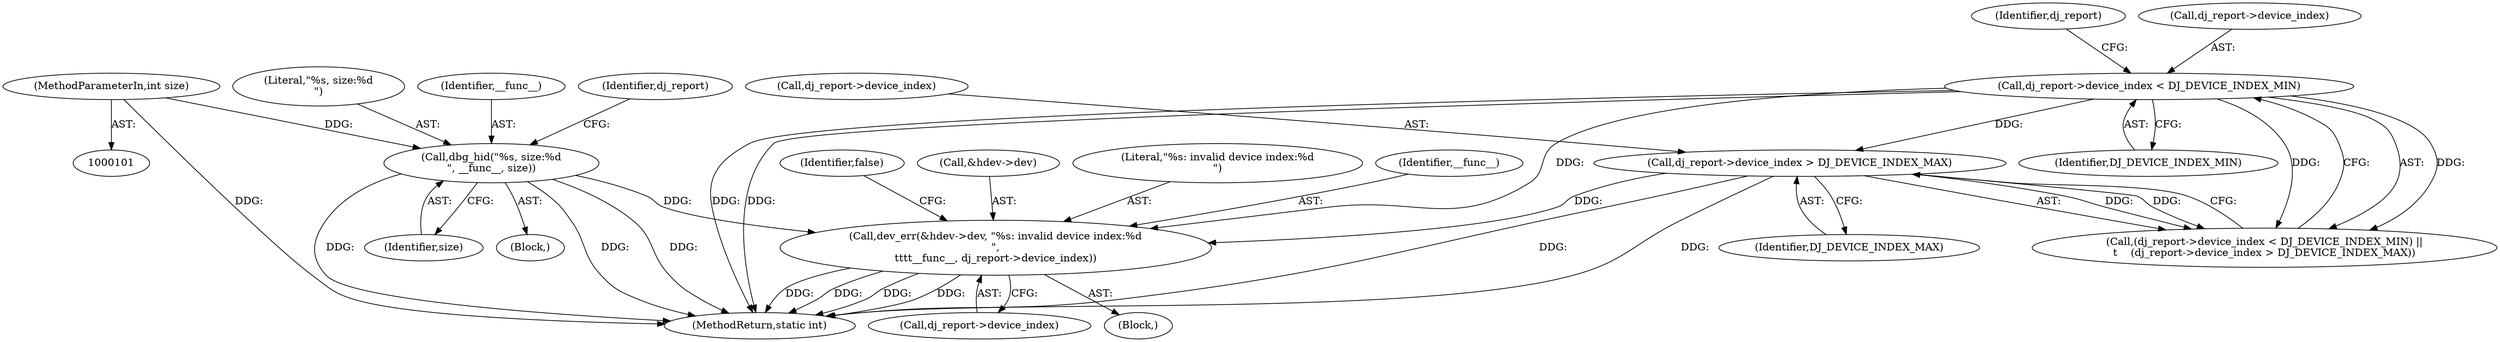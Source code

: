 digraph "0_linux_ad3e14d7c5268c2e24477c6ef54bbdf88add5d36@pointer" {
"1000140" [label="(Call,dev_err(&hdev->dev, \"%s: invalid device index:%d\n\",\n\t\t\t\t__func__, dj_report->device_index))"];
"1000123" [label="(Call,dbg_hid(\"%s, size:%d\n\", __func__, size))"];
"1000105" [label="(MethodParameterIn,int size)"];
"1000129" [label="(Call,dj_report->device_index < DJ_DEVICE_INDEX_MIN)"];
"1000134" [label="(Call,dj_report->device_index > DJ_DEVICE_INDEX_MAX)"];
"1000123" [label="(Call,dbg_hid(\"%s, size:%d\n\", __func__, size))"];
"1000136" [label="(Identifier,dj_report)"];
"1000151" [label="(Identifier,false)"];
"1000129" [label="(Call,dj_report->device_index < DJ_DEVICE_INDEX_MIN)"];
"1000126" [label="(Identifier,size)"];
"1000205" [label="(MethodReturn,static int)"];
"1000124" [label="(Literal,\"%s, size:%d\n\")"];
"1000138" [label="(Identifier,DJ_DEVICE_INDEX_MAX)"];
"1000125" [label="(Identifier,__func__)"];
"1000105" [label="(MethodParameterIn,int size)"];
"1000133" [label="(Identifier,DJ_DEVICE_INDEX_MIN)"];
"1000134" [label="(Call,dj_report->device_index > DJ_DEVICE_INDEX_MAX)"];
"1000140" [label="(Call,dev_err(&hdev->dev, \"%s: invalid device index:%d\n\",\n\t\t\t\t__func__, dj_report->device_index))"];
"1000128" [label="(Call,(dj_report->device_index < DJ_DEVICE_INDEX_MIN) ||\n\t    (dj_report->device_index > DJ_DEVICE_INDEX_MAX))"];
"1000135" [label="(Call,dj_report->device_index)"];
"1000141" [label="(Call,&hdev->dev)"];
"1000139" [label="(Block,)"];
"1000106" [label="(Block,)"];
"1000145" [label="(Literal,\"%s: invalid device index:%d\n\")"];
"1000147" [label="(Call,dj_report->device_index)"];
"1000130" [label="(Call,dj_report->device_index)"];
"1000146" [label="(Identifier,__func__)"];
"1000131" [label="(Identifier,dj_report)"];
"1000140" -> "1000139"  [label="AST: "];
"1000140" -> "1000147"  [label="CFG: "];
"1000141" -> "1000140"  [label="AST: "];
"1000145" -> "1000140"  [label="AST: "];
"1000146" -> "1000140"  [label="AST: "];
"1000147" -> "1000140"  [label="AST: "];
"1000151" -> "1000140"  [label="CFG: "];
"1000140" -> "1000205"  [label="DDG: "];
"1000140" -> "1000205"  [label="DDG: "];
"1000140" -> "1000205"  [label="DDG: "];
"1000140" -> "1000205"  [label="DDG: "];
"1000123" -> "1000140"  [label="DDG: "];
"1000129" -> "1000140"  [label="DDG: "];
"1000134" -> "1000140"  [label="DDG: "];
"1000123" -> "1000106"  [label="AST: "];
"1000123" -> "1000126"  [label="CFG: "];
"1000124" -> "1000123"  [label="AST: "];
"1000125" -> "1000123"  [label="AST: "];
"1000126" -> "1000123"  [label="AST: "];
"1000131" -> "1000123"  [label="CFG: "];
"1000123" -> "1000205"  [label="DDG: "];
"1000123" -> "1000205"  [label="DDG: "];
"1000123" -> "1000205"  [label="DDG: "];
"1000105" -> "1000123"  [label="DDG: "];
"1000105" -> "1000101"  [label="AST: "];
"1000105" -> "1000205"  [label="DDG: "];
"1000129" -> "1000128"  [label="AST: "];
"1000129" -> "1000133"  [label="CFG: "];
"1000130" -> "1000129"  [label="AST: "];
"1000133" -> "1000129"  [label="AST: "];
"1000136" -> "1000129"  [label="CFG: "];
"1000128" -> "1000129"  [label="CFG: "];
"1000129" -> "1000205"  [label="DDG: "];
"1000129" -> "1000205"  [label="DDG: "];
"1000129" -> "1000128"  [label="DDG: "];
"1000129" -> "1000128"  [label="DDG: "];
"1000129" -> "1000134"  [label="DDG: "];
"1000134" -> "1000128"  [label="AST: "];
"1000134" -> "1000138"  [label="CFG: "];
"1000135" -> "1000134"  [label="AST: "];
"1000138" -> "1000134"  [label="AST: "];
"1000128" -> "1000134"  [label="CFG: "];
"1000134" -> "1000205"  [label="DDG: "];
"1000134" -> "1000205"  [label="DDG: "];
"1000134" -> "1000128"  [label="DDG: "];
"1000134" -> "1000128"  [label="DDG: "];
}
